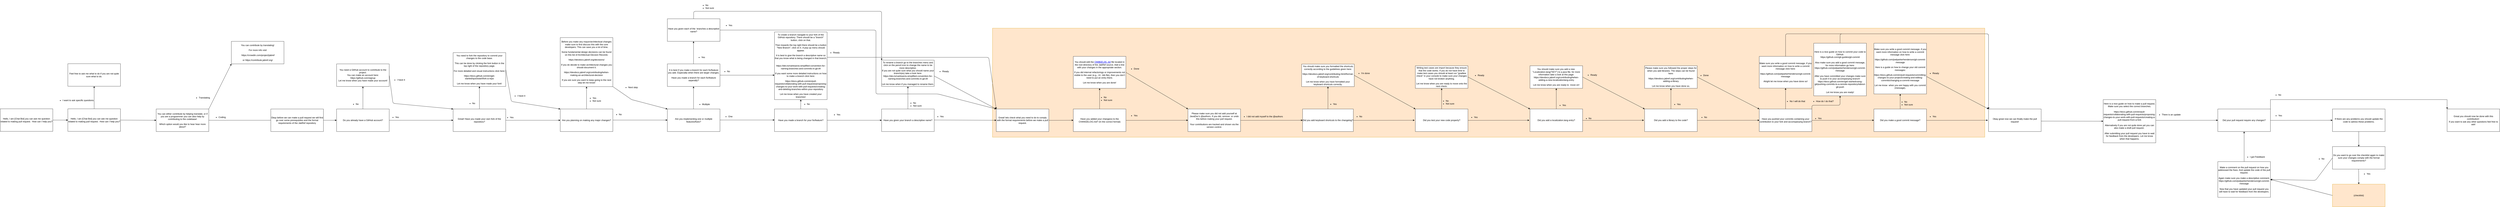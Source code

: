 <mxfile version="21.2.8" type="device">
  <diagram id="sS1Z67sLzdg9Gphz6ALy" name="Page-1">
    <mxGraphModel dx="2306" dy="1857" grid="1" gridSize="10" guides="1" tooltips="1" connect="1" arrows="1" fold="1" page="1" pageScale="1" pageWidth="850" pageHeight="1100" math="0" shadow="0">
      <root>
        <mxCell id="0" />
        <mxCell id="1" parent="0" />
        <mxCell id="c0LhYwUdTbU0FnFNNJrv-47" value="" style="rounded=0;whiteSpace=wrap;html=1;fillColor=#ffe6cc;strokeColor=#d79b00;" parent="1" vertex="1">
          <mxGeometry x="4850" y="-30" width="5280" height="580" as="geometry" />
        </mxCell>
        <mxCell id="u2qH6tRN7u9M0dVrYxi7-2" value="" style="rounded=0;whiteSpace=wrap;html=1;" parent="1" vertex="1">
          <mxGeometry x="400" y="400" width="280" height="120" as="geometry" />
        </mxCell>
        <mxCell id="u2qH6tRN7u9M0dVrYxi7-3" value="&lt;p&gt;You can either contribute by helping translate, or if you are a programmer you can also help by contributing to the codebase!&lt;br&gt;&lt;/p&gt;&lt;p&gt;Which option would you like to hear hear more about?&lt;br&gt;&lt;/p&gt;" style="text;html=1;strokeColor=none;fillColor=none;align=center;verticalAlign=middle;whiteSpace=wrap;rounded=0;" parent="1" vertex="1">
          <mxGeometry x="400" y="400" width="280" height="120" as="geometry" />
        </mxCell>
        <mxCell id="u2qH6tRN7u9M0dVrYxi7-4" value="" style="rounded=0;whiteSpace=wrap;html=1;" parent="1" vertex="1">
          <mxGeometry x="800" y="40" width="280" height="120" as="geometry" />
        </mxCell>
        <mxCell id="u2qH6tRN7u9M0dVrYxi7-5" value="&lt;p&gt;You can contribute by translating!&lt;/p&gt;&lt;p&gt;For more info visit&lt;/p&gt;&lt;p&gt;&amp;nbsp;https://crowdin.com/project/jabref&lt;/p&gt;&lt;p&gt;or&amp;nbsp;https://contribute.jabref.org/&lt;/p&gt;" style="text;html=1;strokeColor=none;fillColor=none;align=center;verticalAlign=middle;whiteSpace=wrap;rounded=0;" parent="1" vertex="1">
          <mxGeometry x="800" y="40" width="280" height="120" as="geometry" />
        </mxCell>
        <mxCell id="u2qH6tRN7u9M0dVrYxi7-6" value="" style="endArrow=classic;html=1;exitX=1;exitY=0;exitDx=0;exitDy=0;" parent="1" source="u2qH6tRN7u9M0dVrYxi7-3" edge="1">
          <mxGeometry width="50" height="50" relative="1" as="geometry">
            <mxPoint x="890" y="230" as="sourcePoint" />
            <mxPoint x="800" y="160" as="targetPoint" />
          </mxGeometry>
        </mxCell>
        <mxCell id="u2qH6tRN7u9M0dVrYxi7-8" value="&lt;ul&gt;&lt;li&gt;Translating&lt;/li&gt;&lt;/ul&gt;" style="text;html=1;strokeColor=none;fillColor=none;align=left;verticalAlign=middle;whiteSpace=wrap;rounded=0;" parent="1" vertex="1">
          <mxGeometry x="585" y="275" width="270" height="130" as="geometry" />
        </mxCell>
        <mxCell id="u2qH6tRN7u9M0dVrYxi7-9" value="" style="endArrow=classic;html=1;exitX=1;exitY=0.5;exitDx=0;exitDy=0;entryX=0;entryY=0.5;entryDx=0;entryDy=0;" parent="1" source="u2qH6tRN7u9M0dVrYxi7-3" edge="1">
          <mxGeometry width="50" height="50" relative="1" as="geometry">
            <mxPoint x="890" y="540" as="sourcePoint" />
            <mxPoint x="1170" y="460" as="targetPoint" />
          </mxGeometry>
        </mxCell>
        <mxCell id="u2qH6tRN7u9M0dVrYxi7-10" value="Okay before we can make a pull request we will first go over some prerequisites and the formal requirements of the JabRef repository" style="rounded=0;whiteSpace=wrap;html=1;" parent="1" vertex="1">
          <mxGeometry x="1010" y="400" width="280" height="120" as="geometry" />
        </mxCell>
        <mxCell id="u2qH6tRN7u9M0dVrYxi7-12" value="&lt;p&gt;&lt;/p&gt;&lt;ul&gt;&lt;li&gt;Coding&lt;/li&gt;&lt;/ul&gt;&lt;p&gt;&lt;/p&gt;" style="text;html=1;align=left;verticalAlign=middle;resizable=0;points=[];autosize=1;" parent="1" vertex="1">
          <mxGeometry x="690" y="419" width="100" height="50" as="geometry" />
        </mxCell>
        <mxCell id="u2qH6tRN7u9M0dVrYxi7-13" value="" style="endArrow=classic;html=1;" parent="1" edge="1">
          <mxGeometry width="50" height="50" relative="1" as="geometry">
            <mxPoint x="1290" y="460" as="sourcePoint" />
            <mxPoint x="1360" y="460" as="targetPoint" />
          </mxGeometry>
        </mxCell>
        <mxCell id="u2qH6tRN7u9M0dVrYxi7-15" value="Do you already have a GitHub account?" style="rounded=0;whiteSpace=wrap;html=1;" parent="1" vertex="1">
          <mxGeometry x="1360" y="400" width="280" height="120" as="geometry" />
        </mxCell>
        <mxCell id="u2qH6tRN7u9M0dVrYxi7-17" value="" style="endArrow=classic;html=1;exitX=1;exitY=0.5;exitDx=0;exitDy=0;entryX=0;entryY=0.5;entryDx=0;entryDy=0;" parent="1" source="u2qH6tRN7u9M0dVrYxi7-15" target="u2qH6tRN7u9M0dVrYxi7-19" edge="1">
          <mxGeometry width="50" height="50" relative="1" as="geometry">
            <mxPoint x="1650" y="469.5" as="sourcePoint" />
            <mxPoint x="1720" y="560" as="targetPoint" />
          </mxGeometry>
        </mxCell>
        <mxCell id="u2qH6tRN7u9M0dVrYxi7-18" value="You need a GitHub account to contribute to the project.&lt;br&gt;You can make an account here:&lt;br&gt;https://github.com/signup&lt;br&gt;Let me know when you have made your account!" style="rounded=0;whiteSpace=wrap;html=1;" parent="1" vertex="1">
          <mxGeometry x="1360" y="160" width="280" height="120" as="geometry" />
        </mxCell>
        <mxCell id="u2qH6tRN7u9M0dVrYxi7-19" value="Great! Have you made your own fork of the repository?" style="rounded=0;whiteSpace=wrap;html=1;" parent="1" vertex="1">
          <mxGeometry x="1980" y="400" width="280" height="120" as="geometry" />
        </mxCell>
        <mxCell id="u2qH6tRN7u9M0dVrYxi7-21" value="&lt;ul&gt;&lt;li&gt;Yes&lt;/li&gt;&lt;/ul&gt;" style="text;html=1;align=left;verticalAlign=middle;resizable=0;points=[];autosize=1;" parent="1" vertex="1">
          <mxGeometry x="1630" y="419" width="80" height="50" as="geometry" />
        </mxCell>
        <mxCell id="u2qH6tRN7u9M0dVrYxi7-23" value="" style="endArrow=classic;html=1;exitX=0.5;exitY=0;exitDx=0;exitDy=0;entryX=0.5;entryY=1;entryDx=0;entryDy=0;" parent="1" source="u2qH6tRN7u9M0dVrYxi7-15" target="u2qH6tRN7u9M0dVrYxi7-18" edge="1">
          <mxGeometry width="50" height="50" relative="1" as="geometry">
            <mxPoint x="1640" y="459.5" as="sourcePoint" />
            <mxPoint x="1720" y="360" as="targetPoint" />
          </mxGeometry>
        </mxCell>
        <mxCell id="u2qH6tRN7u9M0dVrYxi7-24" value="&lt;ul&gt;&lt;li&gt;No&lt;/li&gt;&lt;/ul&gt;" style="text;html=1;align=left;verticalAlign=middle;resizable=0;points=[];autosize=1;" parent="1" vertex="1">
          <mxGeometry x="1420" y="349" width="80" height="50" as="geometry" />
        </mxCell>
        <mxCell id="u2qH6tRN7u9M0dVrYxi7-26" value="" style="endArrow=classic;html=1;exitX=1;exitY=0.5;exitDx=0;exitDy=0;entryX=0;entryY=0;entryDx=0;entryDy=0;" parent="1" source="u2qH6tRN7u9M0dVrYxi7-18" target="u2qH6tRN7u9M0dVrYxi7-19" edge="1">
          <mxGeometry width="50" height="50" relative="1" as="geometry">
            <mxPoint x="1740" y="330" as="sourcePoint" />
            <mxPoint x="1820" y="401" as="targetPoint" />
            <Array as="points">
              <mxPoint x="1660" y="370" />
            </Array>
          </mxGeometry>
        </mxCell>
        <mxCell id="u2qH6tRN7u9M0dVrYxi7-28" value="&lt;ul&gt;&lt;li&gt;I have it&lt;/li&gt;&lt;/ul&gt;" style="text;html=1;align=left;verticalAlign=middle;resizable=0;points=[];autosize=1;" parent="1" vertex="1">
          <mxGeometry x="1640" y="220" width="110" height="50" as="geometry" />
        </mxCell>
        <mxCell id="u2qH6tRN7u9M0dVrYxi7-29" value="" style="endArrow=classic;html=1;exitX=1;exitY=0.5;exitDx=0;exitDy=0;entryX=0;entryY=0.5;entryDx=0;entryDy=0;" parent="1" edge="1">
          <mxGeometry width="50" height="50" relative="1" as="geometry">
            <mxPoint x="2260" y="460" as="sourcePoint" />
            <mxPoint x="2550" y="460" as="targetPoint" />
          </mxGeometry>
        </mxCell>
        <mxCell id="u2qH6tRN7u9M0dVrYxi7-30" value="&lt;ul&gt;&lt;li&gt;Yes&lt;/li&gt;&lt;/ul&gt;" style="text;html=1;align=left;verticalAlign=middle;resizable=0;points=[];autosize=1;" parent="1" vertex="1">
          <mxGeometry x="2240" y="420" width="80" height="50" as="geometry" />
        </mxCell>
        <mxCell id="u2qH6tRN7u9M0dVrYxi7-31" value="&lt;p&gt;You need to fork the repository to commit your changes to the code base.&lt;br&gt;&lt;/p&gt;&lt;p&gt;This can be done by clicking the fork button in the top right of the repository page.&lt;br&gt;&lt;/p&gt;&lt;p&gt;For more detailed and visual instructions click here:&lt;br&gt;&lt;/p&gt;&lt;p&gt;https://docs.github.com/en/get-started/quickstart/fork-a-repo&lt;br&gt;&lt;/p&gt;&lt;p&gt;Let me know when you have made your fork!&lt;br&gt;&lt;/p&gt;" style="rounded=0;whiteSpace=wrap;html=1;" parent="1" vertex="1">
          <mxGeometry x="1980" y="100" width="280" height="180" as="geometry" />
        </mxCell>
        <mxCell id="u2qH6tRN7u9M0dVrYxi7-32" value="" style="endArrow=classic;html=1;exitX=0.5;exitY=0;exitDx=0;exitDy=0;entryX=0.5;entryY=1;entryDx=0;entryDy=0;" parent="1" target="u2qH6tRN7u9M0dVrYxi7-31" edge="1">
          <mxGeometry width="50" height="50" relative="1" as="geometry">
            <mxPoint x="2120" y="399" as="sourcePoint" />
            <mxPoint x="2340" y="359" as="targetPoint" />
          </mxGeometry>
        </mxCell>
        <mxCell id="u2qH6tRN7u9M0dVrYxi7-33" value="&lt;ul&gt;&lt;li&gt;No&lt;/li&gt;&lt;/ul&gt;" style="text;html=1;align=left;verticalAlign=middle;resizable=0;points=[];autosize=1;" parent="1" vertex="1">
          <mxGeometry x="2040" y="345" width="80" height="50" as="geometry" />
        </mxCell>
        <mxCell id="u2qH6tRN7u9M0dVrYxi7-34" value="" style="endArrow=classic;html=1;exitX=1;exitY=0.5;exitDx=0;exitDy=0;entryX=0;entryY=0;entryDx=0;entryDy=0;" parent="1" source="u2qH6tRN7u9M0dVrYxi7-31" edge="1">
          <mxGeometry width="50" height="50" relative="1" as="geometry">
            <mxPoint x="2360" y="329" as="sourcePoint" />
            <mxPoint x="2550" y="400" as="targetPoint" />
            <Array as="points">
              <mxPoint x="2290" y="360" />
            </Array>
          </mxGeometry>
        </mxCell>
        <mxCell id="u2qH6tRN7u9M0dVrYxi7-35" value="&lt;ul&gt;&lt;li&gt;I have it&lt;/li&gt;&lt;/ul&gt;" style="text;html=1;align=left;verticalAlign=middle;resizable=0;points=[];autosize=1;" parent="1" vertex="1">
          <mxGeometry x="2280" y="305" width="110" height="50" as="geometry" />
        </mxCell>
        <mxCell id="dYkcCDGefo7-1RZVFXdm-14" value="Are you implementing one or multiple features/fixes?" style="rounded=0;whiteSpace=wrap;html=1;" parent="1" vertex="1">
          <mxGeometry x="3120" y="400" width="280" height="120" as="geometry" />
        </mxCell>
        <mxCell id="dYkcCDGefo7-1RZVFXdm-15" value="" style="endArrow=classic;html=1;exitX=1;exitY=0.5;exitDx=0;exitDy=0;entryX=0;entryY=0.5;entryDx=0;entryDy=0;" parent="1" edge="1">
          <mxGeometry width="50" height="50" relative="1" as="geometry">
            <mxPoint x="3400" y="458.57" as="sourcePoint" />
            <mxPoint x="3690" y="458.57" as="targetPoint" />
          </mxGeometry>
        </mxCell>
        <mxCell id="dYkcCDGefo7-1RZVFXdm-16" value="&lt;div style=&quot;text-align: left&quot;&gt;&lt;ul&gt;&lt;li&gt;One&lt;/li&gt;&lt;/ul&gt;&lt;/div&gt;" style="text;html=1;align=center;verticalAlign=middle;resizable=0;points=[];autosize=1;" parent="1" vertex="1">
          <mxGeometry x="3390" y="415" width="90" height="50" as="geometry" />
        </mxCell>
        <mxCell id="dYkcCDGefo7-1RZVFXdm-17" value="" style="endArrow=classic;html=1;exitX=0.5;exitY=0;exitDx=0;exitDy=0;entryX=0.5;entryY=1;entryDx=0;entryDy=0;" parent="1" edge="1">
          <mxGeometry width="50" height="50" relative="1" as="geometry">
            <mxPoint x="3259.29" y="400" as="sourcePoint" />
            <mxPoint x="3259.29" y="280.0" as="targetPoint" />
          </mxGeometry>
        </mxCell>
        <mxCell id="dYkcCDGefo7-1RZVFXdm-18" value="&lt;p&gt;It is best if you make a branch for each fix/feature you add. Especially when there are larger changes.&lt;/p&gt;&lt;p&gt;Have you made a branch for each fix/feature seperatly?&lt;/p&gt;" style="rounded=0;whiteSpace=wrap;html=1;" parent="1" vertex="1">
          <mxGeometry x="3120" y="160" width="280" height="120" as="geometry" />
        </mxCell>
        <mxCell id="dYkcCDGefo7-1RZVFXdm-19" value="&lt;div style=&quot;text-align: left&quot;&gt;&lt;ul&gt;&lt;li&gt;Multiple&lt;/li&gt;&lt;/ul&gt;&lt;/div&gt;" style="text;html=1;align=center;verticalAlign=middle;resizable=0;points=[];autosize=1;" parent="1" vertex="1">
          <mxGeometry x="3255" y="350" width="100" height="50" as="geometry" />
        </mxCell>
        <mxCell id="dYkcCDGefo7-1RZVFXdm-20" value="Have you given each of the&amp;nbsp; branches a descriptive name?" style="rounded=0;whiteSpace=wrap;html=1;" parent="1" vertex="1">
          <mxGeometry x="3120" y="-80" width="280" height="120" as="geometry" />
        </mxCell>
        <mxCell id="dYkcCDGefo7-1RZVFXdm-21" value="" style="endArrow=classic;html=1;exitX=1;exitY=0.5;exitDx=0;exitDy=0;entryX=0;entryY=0.5;entryDx=0;entryDy=0;" parent="1" edge="1">
          <mxGeometry width="50" height="50" relative="1" as="geometry">
            <mxPoint x="3400" y="220.0" as="sourcePoint" />
            <mxPoint x="3690" y="220.0" as="targetPoint" />
          </mxGeometry>
        </mxCell>
        <mxCell id="dYkcCDGefo7-1RZVFXdm-22" value="&lt;div style=&quot;text-align: left&quot;&gt;&lt;ul&gt;&lt;li&gt;Yes&lt;/li&gt;&lt;/ul&gt;&lt;/div&gt;" style="text;html=1;align=center;verticalAlign=middle;resizable=0;points=[];autosize=1;" parent="1" vertex="1">
          <mxGeometry x="3250" y="100" width="80" height="50" as="geometry" />
        </mxCell>
        <mxCell id="dYkcCDGefo7-1RZVFXdm-24" value="" style="endArrow=classic;html=1;exitX=0.5;exitY=0;exitDx=0;exitDy=0;entryX=0.5;entryY=1;entryDx=0;entryDy=0;" parent="1" edge="1">
          <mxGeometry width="50" height="50" relative="1" as="geometry">
            <mxPoint x="3259.29" y="160" as="sourcePoint" />
            <mxPoint x="3259.29" y="40.0" as="targetPoint" />
          </mxGeometry>
        </mxCell>
        <mxCell id="dYkcCDGefo7-1RZVFXdm-25" value="&lt;p&gt;To create a branch n&lt;span&gt;avigate to your fork of the GitHub repository.&amp;nbsp;&lt;/span&gt;&lt;span style=&quot;background-color: initial;&quot;&gt;There should be a &quot;branch&quot; button, click on that.&lt;/span&gt;&lt;/p&gt;&lt;p&gt;Then towards the top right there should be a button &quot;New Branch&quot;, click on it.&amp;nbsp;&lt;span style=&quot;background-color: initial;&quot;&gt;A pop up menu should appear.&lt;/span&gt;&lt;/p&gt;&lt;p&gt;It is best to give the branch a descriptive name so that you know what is being changed in that branch.&lt;/p&gt;&lt;p&gt;&lt;br&gt;https://dev.to/varbsan/a-simplified-convention-for-naming-branches-and-commits-in-git-il4&lt;br&gt;&lt;/p&gt;&lt;p&gt;&lt;span style=&quot;background-color: initial;&quot;&gt;If you want some more detailed instructions on how to make a branch click here:&lt;/span&gt;&lt;br&gt;&lt;/p&gt;&lt;p&gt;&lt;span style=&quot;background-color: initial;&quot;&gt;https://docs.github.com/en/pull-requests/collaborating-with-pull-requests/proposing-changes-to-your-work-with-pull-requests/creating-and-deleting-branches-within-your-repository&lt;br&gt;&lt;/span&gt;&lt;/p&gt;&lt;p&gt;&lt;span style=&quot;background-color: initial;&quot;&gt;Let me know when you have created your branches!&lt;br&gt;&lt;/span&gt;&lt;/p&gt;" style="rounded=0;whiteSpace=wrap;html=1;" parent="1" vertex="1">
          <mxGeometry x="3690" y="-10" width="280" height="360" as="geometry" />
        </mxCell>
        <mxCell id="dYkcCDGefo7-1RZVFXdm-26" value="&lt;div style=&quot;text-align: left&quot;&gt;&lt;ul&gt;&lt;li&gt;No&lt;/li&gt;&lt;/ul&gt;&lt;/div&gt;" style="text;html=1;align=center;verticalAlign=middle;resizable=0;points=[];autosize=1;" parent="1" vertex="1">
          <mxGeometry x="3385" y="175" width="80" height="50" as="geometry" />
        </mxCell>
        <mxCell id="dYkcCDGefo7-1RZVFXdm-27" value="&lt;p&gt;Have you made a branch for your fix/feature?&lt;/p&gt;" style="rounded=0;whiteSpace=wrap;html=1;" parent="1" vertex="1">
          <mxGeometry x="3690" y="400" width="280" height="120" as="geometry" />
        </mxCell>
        <mxCell id="dYkcCDGefo7-1RZVFXdm-28" value="" style="endArrow=classic;html=1;exitX=0.5;exitY=0;exitDx=0;exitDy=0;" parent="1" edge="1">
          <mxGeometry width="50" height="50" relative="1" as="geometry">
            <mxPoint x="3829.5" y="400" as="sourcePoint" />
            <mxPoint x="3830" y="350" as="targetPoint" />
          </mxGeometry>
        </mxCell>
        <mxCell id="dYkcCDGefo7-1RZVFXdm-29" value="&lt;div style=&quot;text-align: left&quot;&gt;&lt;ul&gt;&lt;li&gt;Yes&lt;/li&gt;&lt;/ul&gt;&lt;/div&gt;" style="text;html=1;align=center;verticalAlign=middle;resizable=0;points=[];autosize=1;" parent="1" vertex="1">
          <mxGeometry x="3970" y="405" width="80" height="50" as="geometry" />
        </mxCell>
        <mxCell id="dYkcCDGefo7-1RZVFXdm-30" value="" style="endArrow=classic;html=1;exitX=1;exitY=0.5;exitDx=0;exitDy=0;entryX=0;entryY=0.5;entryDx=0;entryDy=0;" parent="1" edge="1">
          <mxGeometry width="50" height="50" relative="1" as="geometry">
            <mxPoint x="3970" y="460.0" as="sourcePoint" />
            <mxPoint x="4260" y="460.0" as="targetPoint" />
          </mxGeometry>
        </mxCell>
        <mxCell id="dYkcCDGefo7-1RZVFXdm-31" value="Have you given your branch a descriptive name?" style="rounded=0;whiteSpace=wrap;html=1;" parent="1" vertex="1">
          <mxGeometry x="4260" y="400" width="280" height="120" as="geometry" />
        </mxCell>
        <mxCell id="dYkcCDGefo7-1RZVFXdm-32" value="&lt;div style=&quot;text-align: left&quot;&gt;&lt;ul&gt;&lt;li&gt;No&lt;/li&gt;&lt;/ul&gt;&lt;/div&gt;" style="text;html=1;align=center;verticalAlign=middle;resizable=0;points=[];autosize=1;" parent="1" vertex="1">
          <mxGeometry x="3810" y="349" width="80" height="50" as="geometry" />
        </mxCell>
        <mxCell id="dYkcCDGefo7-1RZVFXdm-33" value="" style="endArrow=classic;html=1;exitX=1;exitY=0.5;exitDx=0;exitDy=0;entryX=0;entryY=0;entryDx=0;entryDy=0;" parent="1" source="dYkcCDGefo7-1RZVFXdm-20" edge="1">
          <mxGeometry width="50" height="50" relative="1" as="geometry">
            <mxPoint x="3500" y="-10" as="sourcePoint" />
            <mxPoint x="4870" y="400" as="targetPoint" />
            <Array as="points">
              <mxPoint x="4230" y="-20" />
              <mxPoint x="4230" y="320" />
              <mxPoint x="4560" y="320" />
            </Array>
          </mxGeometry>
        </mxCell>
        <mxCell id="dYkcCDGefo7-1RZVFXdm-34" value="" style="endArrow=classic;html=1;exitX=1;exitY=0.5;exitDx=0;exitDy=0;entryX=0;entryY=0.5;entryDx=0;entryDy=0;" parent="1" edge="1">
          <mxGeometry width="50" height="50" relative="1" as="geometry">
            <mxPoint x="4540" y="458.57" as="sourcePoint" />
            <mxPoint x="4870" y="460" as="targetPoint" />
          </mxGeometry>
        </mxCell>
        <mxCell id="dYkcCDGefo7-1RZVFXdm-35" value="&lt;div style=&quot;text-align: left&quot;&gt;&lt;ul&gt;&lt;li&gt;Yes&lt;/li&gt;&lt;/ul&gt;&lt;/div&gt;" style="text;html=1;align=center;verticalAlign=middle;resizable=0;points=[];autosize=1;" parent="1" vertex="1">
          <mxGeometry x="4520" y="415" width="80" height="50" as="geometry" />
        </mxCell>
        <mxCell id="dYkcCDGefo7-1RZVFXdm-37" value="" style="endArrow=classic;html=1;entryX=0;entryY=0;entryDx=0;entryDy=0;exitX=1.004;exitY=0.375;exitDx=0;exitDy=0;exitPerimeter=0;" parent="1" source="dYkcCDGefo7-1RZVFXdm-25" edge="1">
          <mxGeometry width="50" height="50" relative="1" as="geometry">
            <mxPoint x="4260" y="240" as="sourcePoint" />
            <mxPoint x="4870" y="400" as="targetPoint" />
            <Array as="points">
              <mxPoint x="4830" y="125" />
            </Array>
          </mxGeometry>
        </mxCell>
        <mxCell id="dYkcCDGefo7-1RZVFXdm-38" value="&lt;ul&gt;&lt;li&gt;Ready&lt;/li&gt;&lt;/ul&gt;" style="text;html=1;align=left;verticalAlign=middle;resizable=0;points=[];autosize=1;" parent="1" vertex="1">
          <mxGeometry x="3960" y="75" width="100" height="50" as="geometry" />
        </mxCell>
        <mxCell id="Yj0qMt7jErC0cMvsFg-7-2" value="To rename a branch go to the branches menu and click on the pencil icon to change the name to be more descriptive.&lt;br&gt;If you are not quite sure what you should name your branch(es) take a look here:&lt;br&gt;https://dev.to/varbsan/a-simplified-convention-for-naming-branches-and-commits-in-git-il4&lt;br&gt;&lt;br&gt;Let me know when if you managed to rename them." style="rounded=0;whiteSpace=wrap;html=1;" parent="1" vertex="1">
          <mxGeometry x="4260" y="140" width="280" height="140" as="geometry" />
        </mxCell>
        <mxCell id="Yj0qMt7jErC0cMvsFg-7-3" value="" style="endArrow=classic;html=1;exitX=0.5;exitY=0;exitDx=0;exitDy=0;entryX=0;entryY=0;entryDx=0;entryDy=0;" parent="1" source="dYkcCDGefo7-1RZVFXdm-20" target="Yj0qMt7jErC0cMvsFg-7-2" edge="1">
          <mxGeometry width="50" height="50" relative="1" as="geometry">
            <mxPoint x="3570" y="340" as="sourcePoint" />
            <mxPoint x="4270" y="-120" as="targetPoint" />
            <Array as="points">
              <mxPoint x="3260" y="-120" />
              <mxPoint x="4260" y="-120" />
            </Array>
          </mxGeometry>
        </mxCell>
        <mxCell id="Yj0qMt7jErC0cMvsFg-7-5" value="&lt;div style=&quot;text-align: left&quot;&gt;&lt;ul&gt;&lt;li&gt;Yes&lt;/li&gt;&lt;/ul&gt;&lt;/div&gt;" style="text;html=1;align=center;verticalAlign=middle;resizable=0;points=[];autosize=1;" parent="1" vertex="1">
          <mxGeometry x="3395" y="-70" width="80" height="50" as="geometry" />
        </mxCell>
        <mxCell id="Yj0qMt7jErC0cMvsFg-7-7" value="&lt;div style=&quot;text-align: left&quot;&gt;&lt;ul&gt;&lt;li&gt;No&lt;/li&gt;&lt;li&gt;Not sure&lt;/li&gt;&lt;/ul&gt;&lt;/div&gt;" style="text;html=1;align=center;verticalAlign=middle;resizable=0;points=[];autosize=1;" parent="1" vertex="1">
          <mxGeometry x="3270" y="-180" width="110" height="70" as="geometry" />
        </mxCell>
        <mxCell id="Yj0qMt7jErC0cMvsFg-7-8" value="" style="endArrow=classic;html=1;exitX=1;exitY=0.5;exitDx=0;exitDy=0;entryX=0;entryY=0;entryDx=0;entryDy=0;" parent="1" edge="1">
          <mxGeometry width="50" height="50" relative="1" as="geometry">
            <mxPoint x="4540" y="224.41" as="sourcePoint" />
            <mxPoint x="4870" y="400" as="targetPoint" />
          </mxGeometry>
        </mxCell>
        <mxCell id="Yj0qMt7jErC0cMvsFg-7-9" value="&lt;div style=&quot;text-align: left&quot;&gt;&lt;ul&gt;&lt;li&gt;Ready&lt;/li&gt;&lt;/ul&gt;&lt;/div&gt;" style="text;html=1;align=center;verticalAlign=middle;resizable=0;points=[];autosize=1;" parent="1" vertex="1">
          <mxGeometry x="4530" y="175" width="100" height="50" as="geometry" />
        </mxCell>
        <mxCell id="Yj0qMt7jErC0cMvsFg-7-13" value="Have you added your change(s) to the CHANGELOG.md? (In the correct format)" style="rounded=0;whiteSpace=wrap;html=1;" parent="1" vertex="1">
          <mxGeometry x="5280" y="400" width="280" height="120" as="geometry" />
        </mxCell>
        <mxCell id="Yj0qMt7jErC0cMvsFg-7-14" value="&lt;ul&gt;&lt;li&gt;Yes&lt;/li&gt;&lt;/ul&gt;" style="text;html=1;align=left;verticalAlign=middle;resizable=0;points=[];autosize=1;" parent="1" vertex="1">
          <mxGeometry x="5560" y="410" width="80" height="50" as="geometry" />
        </mxCell>
        <mxCell id="Yj0qMt7jErC0cMvsFg-7-15" value="" style="endArrow=classic;html=1;exitX=1;exitY=0.5;exitDx=0;exitDy=0;entryX=0;entryY=0.5;entryDx=0;entryDy=0;" parent="1" target="Yj0qMt7jErC0cMvsFg-7-26" edge="1">
          <mxGeometry width="50" height="50" relative="1" as="geometry">
            <mxPoint x="5560" y="460.45" as="sourcePoint" />
            <mxPoint x="5886.08" y="460" as="targetPoint" />
          </mxGeometry>
        </mxCell>
        <mxCell id="Yj0qMt7jErC0cMvsFg-7-16" value="&lt;p&gt;You should edit the &lt;a href=&quot;https://github.com/JabRef/jabref/blob/main/CHANGELOG.md#changelog&quot;&gt;&lt;code class=&quot;language-plaintext highlighter-rouge&quot;&gt;CHANGELOG.md&lt;/code&gt;&lt;/a&gt; file located in the root directory of the JabRef source. Add a line with your changes in the appropriate section.&lt;/p&gt;&lt;p&gt; &lt;/p&gt;&lt;p&gt;If you did internal refactorings or improvements not visible to the user (e.g., UI, .bib file), then you don’t need to put an entry there.&lt;br&gt;&lt;/p&gt;&lt;p&gt;Let me know when you are done!&lt;br&gt;&lt;/p&gt;" style="rounded=0;whiteSpace=wrap;html=1;" parent="1" vertex="1">
          <mxGeometry x="5280" y="120" width="280" height="170" as="geometry" />
        </mxCell>
        <mxCell id="Yj0qMt7jErC0cMvsFg-7-17" value="" style="endArrow=classic;html=1;exitX=0.5;exitY=0;exitDx=0;exitDy=0;entryX=0.5;entryY=1;entryDx=0;entryDy=0;" parent="1" target="Yj0qMt7jErC0cMvsFg-7-16" edge="1">
          <mxGeometry width="50" height="50" relative="1" as="geometry">
            <mxPoint x="5420" y="400" as="sourcePoint" />
            <mxPoint x="5670" y="370" as="targetPoint" />
          </mxGeometry>
        </mxCell>
        <mxCell id="Yj0qMt7jErC0cMvsFg-7-18" value="&lt;ul&gt;&lt;li&gt;No&lt;/li&gt;&lt;li&gt;Not sure&lt;/li&gt;&lt;/ul&gt;" style="text;html=1;align=left;verticalAlign=middle;resizable=0;points=[];autosize=1;" parent="1" vertex="1">
          <mxGeometry x="5400" y="310" width="110" height="70" as="geometry" />
        </mxCell>
        <mxCell id="Yj0qMt7jErC0cMvsFg-7-19" value="Did you add keyboard shortcuts to the changelog?" style="rounded=0;whiteSpace=wrap;html=1;" parent="1" vertex="1">
          <mxGeometry x="6500" y="400" width="270" height="120" as="geometry" />
        </mxCell>
        <mxCell id="Yj0qMt7jErC0cMvsFg-7-20" value="&lt;ul&gt;&lt;li&gt;Yes&lt;/li&gt;&lt;/ul&gt;" style="text;html=1;align=left;verticalAlign=middle;resizable=0;points=[];autosize=1;" parent="1" vertex="1">
          <mxGeometry x="6620" y="349" width="80" height="50" as="geometry" />
        </mxCell>
        <mxCell id="Yj0qMt7jErC0cMvsFg-7-21" value="" style="endArrow=classic;html=1;exitX=1;exitY=0.5;exitDx=0;exitDy=0;" parent="1" edge="1">
          <mxGeometry width="50" height="50" relative="1" as="geometry">
            <mxPoint x="6170" y="460.45" as="sourcePoint" />
            <mxPoint x="6500" y="460" as="targetPoint" />
          </mxGeometry>
        </mxCell>
        <mxCell id="Yj0qMt7jErC0cMvsFg-7-22" value="&lt;ul&gt;&lt;li&gt;No&lt;/li&gt;&lt;/ul&gt;" style="text;html=1;align=left;verticalAlign=middle;resizable=0;points=[];autosize=1;" parent="1" vertex="1">
          <mxGeometry x="6760" y="415" width="80" height="50" as="geometry" />
        </mxCell>
        <mxCell id="Yj0qMt7jErC0cMvsFg-7-23" value="&lt;p&gt;You should make sure you formatted the shortcuts correctly according to the guidelines given here:&lt;br&gt;&lt;/p&gt;&lt;p&gt;https://devdocs.jabref.org/contributing.html#format-of-keyboard-shortcuts&lt;br&gt;&lt;/p&gt;&lt;p&gt;Let me know when you have formatted your keyboard shortcuts correctly.&lt;br&gt;&lt;/p&gt;" style="rounded=0;whiteSpace=wrap;html=1;" parent="1" vertex="1">
          <mxGeometry x="6495" y="161" width="280" height="120" as="geometry" />
        </mxCell>
        <mxCell id="Yj0qMt7jErC0cMvsFg-7-24" value="" style="endArrow=classic;html=1;exitX=0.5;exitY=0;exitDx=0;exitDy=0;entryX=0.5;entryY=1;entryDx=0;entryDy=0;" parent="1" source="Yj0qMt7jErC0cMvsFg-7-19" target="Yj0qMt7jErC0cMvsFg-7-23" edge="1">
          <mxGeometry width="50" height="50" relative="1" as="geometry">
            <mxPoint x="6030" y="400" as="sourcePoint" />
            <mxPoint x="6280" y="370" as="targetPoint" />
          </mxGeometry>
        </mxCell>
        <mxCell id="Yj0qMt7jErC0cMvsFg-7-26" value="Please make sure you did not add yourself at JavaDoc&#39;s @authors. If you did, remove&amp;nbsp; or undo this before making your pull request.&lt;br&gt;&lt;br&gt;Your contributions are tracked and shown via the version control." style="rounded=0;whiteSpace=wrap;html=1;" parent="1" vertex="1">
          <mxGeometry x="5890" y="400" width="280" height="120" as="geometry" />
        </mxCell>
        <mxCell id="Yj0qMt7jErC0cMvsFg-7-27" value="" style="endArrow=classic;html=1;exitX=1;exitY=0.5;exitDx=0;exitDy=0;entryX=-0.014;entryY=0.401;entryDx=0;entryDy=0;entryPerimeter=0;" parent="1" edge="1">
          <mxGeometry width="50" height="50" relative="1" as="geometry">
            <mxPoint x="6770" y="460.45" as="sourcePoint" />
            <mxPoint x="7096.08" y="460" as="targetPoint" />
          </mxGeometry>
        </mxCell>
        <mxCell id="Yj0qMt7jErC0cMvsFg-7-29" value="" style="endArrow=classic;html=1;exitX=1;exitY=0.5;exitDx=0;exitDy=0;entryX=0;entryY=0;entryDx=0;entryDy=0;" parent="1" source="Yj0qMt7jErC0cMvsFg-7-23" target="Yj0qMt7jErC0cMvsFg-7-39" edge="1">
          <mxGeometry width="50" height="50" relative="1" as="geometry">
            <mxPoint x="6170" y="230.45" as="sourcePoint" />
            <mxPoint x="6496.08" y="230" as="targetPoint" />
          </mxGeometry>
        </mxCell>
        <mxCell id="Yj0qMt7jErC0cMvsFg-7-30" value="&lt;ul&gt;&lt;li&gt;I did not add myself to the @authors&lt;br&gt;&lt;/li&gt;&lt;/ul&gt;" style="text;html=1;align=left;verticalAlign=middle;resizable=0;points=[];autosize=1;" parent="1" vertex="1">
          <mxGeometry x="6160" y="415" width="260" height="50" as="geometry" />
        </mxCell>
        <mxCell id="Yj0qMt7jErC0cMvsFg-7-39" value="Did you test your new code properly?" style="rounded=0;whiteSpace=wrap;html=1;" parent="1" vertex="1">
          <mxGeometry x="7100" y="400" width="280" height="120" as="geometry" />
        </mxCell>
        <mxCell id="Yj0qMt7jErC0cMvsFg-7-40" value="" style="endArrow=classic;html=1;exitX=1;exitY=0.5;exitDx=0;exitDy=0;entryX=-0.014;entryY=0.401;entryDx=0;entryDy=0;entryPerimeter=0;" parent="1" edge="1">
          <mxGeometry width="50" height="50" relative="1" as="geometry">
            <mxPoint x="7380" y="460.45" as="sourcePoint" />
            <mxPoint x="7706.08" y="460" as="targetPoint" />
          </mxGeometry>
        </mxCell>
        <mxCell id="Yj0qMt7jErC0cMvsFg-7-42" value="&lt;ul&gt;&lt;li&gt;Yes&lt;/li&gt;&lt;/ul&gt;" style="text;html=1;align=left;verticalAlign=middle;resizable=0;points=[];autosize=1;" parent="1" vertex="1">
          <mxGeometry x="7370" y="419" width="80" height="50" as="geometry" />
        </mxCell>
        <mxCell id="Yj0qMt7jErC0cMvsFg-7-43" value="&lt;p&gt;Writing test cases are import because they ensure that the code works. If you do not have time to make test cases you should at least run &quot;gradlew check&quot; in your console to make sure your changes have not broken anything.&lt;/p&gt;&lt;p&gt;Let me know when you are ready to move onto the next check.&lt;/p&gt;" style="rounded=0;whiteSpace=wrap;html=1;" parent="1" vertex="1">
          <mxGeometry x="7100" y="170" width="280" height="120" as="geometry" />
        </mxCell>
        <mxCell id="Yj0qMt7jErC0cMvsFg-7-44" value="" style="endArrow=classic;html=1;exitX=0.5;exitY=0;exitDx=0;exitDy=0;entryX=0.5;entryY=1;entryDx=0;entryDy=0;" parent="1" target="Yj0qMt7jErC0cMvsFg-7-43" edge="1">
          <mxGeometry width="50" height="50" relative="1" as="geometry">
            <mxPoint x="7240" y="400" as="sourcePoint" />
            <mxPoint x="7490" y="370" as="targetPoint" />
          </mxGeometry>
        </mxCell>
        <mxCell id="Yj0qMt7jErC0cMvsFg-7-45" value="&lt;ul&gt;&lt;li&gt;No&amp;nbsp;&lt;/li&gt;&lt;li&gt;Not sure&lt;/li&gt;&lt;/ul&gt;" style="text;html=1;align=left;verticalAlign=middle;resizable=0;points=[];autosize=1;" parent="1" vertex="1">
          <mxGeometry x="7220" y="329" width="110" height="70" as="geometry" />
        </mxCell>
        <mxCell id="c0LhYwUdTbU0FnFNNJrv-4" value="" style="endArrow=classic;html=1;exitX=1;exitY=0.5;exitDx=0;exitDy=0;entryX=0;entryY=0;entryDx=0;entryDy=0;" parent="1" source="Yj0qMt7jErC0cMvsFg-7-16" target="Yj0qMt7jErC0cMvsFg-7-26" edge="1">
          <mxGeometry width="50" height="50" relative="1" as="geometry">
            <mxPoint x="5419.41" y="120" as="sourcePoint" />
            <mxPoint x="5419.41" y="10" as="targetPoint" />
          </mxGeometry>
        </mxCell>
        <mxCell id="c0LhYwUdTbU0FnFNNJrv-6" value="" style="endArrow=classic;html=1;exitX=1;exitY=0.5;exitDx=0;exitDy=0;entryX=0;entryY=0;entryDx=0;entryDy=0;" parent="1" edge="1">
          <mxGeometry width="50" height="50" relative="1" as="geometry">
            <mxPoint x="7380.0" y="229.86" as="sourcePoint" />
            <mxPoint x="7710.0" y="400" as="targetPoint" />
          </mxGeometry>
        </mxCell>
        <mxCell id="c0LhYwUdTbU0FnFNNJrv-7" value="Did you add a library to the code?" style="rounded=0;whiteSpace=wrap;html=1;" parent="1" vertex="1">
          <mxGeometry x="8320" y="400" width="280" height="120" as="geometry" />
        </mxCell>
        <mxCell id="c0LhYwUdTbU0FnFNNJrv-8" value="" style="endArrow=classic;html=1;exitX=1;exitY=0.5;exitDx=0;exitDy=0;entryX=0;entryY=0.5;entryDx=0;entryDy=0;entryPerimeter=0;" parent="1" edge="1">
          <mxGeometry width="50" height="50" relative="1" as="geometry">
            <mxPoint x="8600.0" y="460.45" as="sourcePoint" />
            <mxPoint x="8930" y="460" as="targetPoint" />
          </mxGeometry>
        </mxCell>
        <mxCell id="c0LhYwUdTbU0FnFNNJrv-9" value="&lt;ul&gt;&lt;li&gt;Yes&lt;/li&gt;&lt;/ul&gt;" style="text;html=1;align=left;verticalAlign=middle;resizable=0;points=[];autosize=1;" parent="1" vertex="1">
          <mxGeometry x="8450" y="350" width="80" height="50" as="geometry" />
        </mxCell>
        <mxCell id="c0LhYwUdTbU0FnFNNJrv-10" value="&lt;p&gt;Please make sure you followed the proper steps for when you add libraries. The steps can be found here:&lt;br&gt;&lt;/p&gt;&lt;p&gt;https://devdocs.jabref.org/contributing#when-adding-a-library&lt;br&gt;&lt;/p&gt;&lt;p&gt;Let me know when you have done so.&lt;br&gt;&lt;/p&gt;" style="rounded=0;whiteSpace=wrap;html=1;" parent="1" vertex="1">
          <mxGeometry x="8320" y="170" width="280" height="120" as="geometry" />
        </mxCell>
        <mxCell id="c0LhYwUdTbU0FnFNNJrv-11" value="" style="endArrow=classic;html=1;exitX=0.5;exitY=0;exitDx=0;exitDy=0;entryX=0.5;entryY=1;entryDx=0;entryDy=0;" parent="1" target="c0LhYwUdTbU0FnFNNJrv-10" edge="1">
          <mxGeometry width="50" height="50" relative="1" as="geometry">
            <mxPoint x="8460.0" y="400" as="sourcePoint" />
            <mxPoint x="8710" y="370" as="targetPoint" />
          </mxGeometry>
        </mxCell>
        <mxCell id="c0LhYwUdTbU0FnFNNJrv-12" value="&lt;ul&gt;&lt;li&gt;No&lt;/li&gt;&lt;/ul&gt;" style="text;html=1;align=left;verticalAlign=middle;resizable=0;points=[];autosize=1;" parent="1" vertex="1">
          <mxGeometry x="8595" y="419" width="80" height="50" as="geometry" />
        </mxCell>
        <mxCell id="c0LhYwUdTbU0FnFNNJrv-13" value="Okay great now we can finally make the pull request!" style="rounded=0;whiteSpace=wrap;html=1;" parent="1" vertex="1">
          <mxGeometry x="10150" y="400" width="280" height="120" as="geometry" />
        </mxCell>
        <mxCell id="c0LhYwUdTbU0FnFNNJrv-14" value="Did you add a localization.lang entry?" style="rounded=0;whiteSpace=wrap;html=1;" parent="1" vertex="1">
          <mxGeometry x="7710" y="400" width="280" height="120" as="geometry" />
        </mxCell>
        <mxCell id="c0LhYwUdTbU0FnFNNJrv-15" value="" style="endArrow=classic;html=1;exitX=1;exitY=0.5;exitDx=0;exitDy=0;entryX=-0.014;entryY=0.401;entryDx=0;entryDy=0;entryPerimeter=0;" parent="1" edge="1">
          <mxGeometry width="50" height="50" relative="1" as="geometry">
            <mxPoint x="7990.0" y="460.45" as="sourcePoint" />
            <mxPoint x="8316.08" y="460" as="targetPoint" />
          </mxGeometry>
        </mxCell>
        <mxCell id="c0LhYwUdTbU0FnFNNJrv-16" value="&lt;ul&gt;&lt;li&gt;Yes&lt;/li&gt;&lt;/ul&gt;" style="text;html=1;align=left;verticalAlign=middle;resizable=0;points=[];autosize=1;" parent="1" vertex="1">
          <mxGeometry x="7840" y="355" width="80" height="50" as="geometry" />
        </mxCell>
        <mxCell id="c0LhYwUdTbU0FnFNNJrv-17" value="&lt;p&gt;You should make sure you add a new&amp;nbsp;&lt;br&gt;&quot;Localization.lang(&quot;KEY&quot;) to a java file. for more information take a look at this page:&lt;br&gt;https://devdocs.jabref.org/contributing#when-adding-a-new-localizationlang-entry&lt;br&gt;&lt;/p&gt;&lt;p&gt;Let me know when you are ready to&amp;nbsp; move on!&lt;br&gt;&lt;/p&gt;" style="rounded=0;whiteSpace=wrap;html=1;" parent="1" vertex="1">
          <mxGeometry x="7710" y="170" width="280" height="120" as="geometry" />
        </mxCell>
        <mxCell id="c0LhYwUdTbU0FnFNNJrv-18" value="" style="endArrow=classic;html=1;exitX=0.5;exitY=0;exitDx=0;exitDy=0;entryX=0.5;entryY=1;entryDx=0;entryDy=0;" parent="1" target="c0LhYwUdTbU0FnFNNJrv-17" edge="1">
          <mxGeometry width="50" height="50" relative="1" as="geometry">
            <mxPoint x="7850.0" y="400" as="sourcePoint" />
            <mxPoint x="8100" y="370" as="targetPoint" />
          </mxGeometry>
        </mxCell>
        <mxCell id="c0LhYwUdTbU0FnFNNJrv-20" value="" style="endArrow=classic;html=1;exitX=1;exitY=0.5;exitDx=0;exitDy=0;entryX=0;entryY=0;entryDx=0;entryDy=0;" parent="1" edge="1">
          <mxGeometry width="50" height="50" relative="1" as="geometry">
            <mxPoint x="7990.0" y="229.86" as="sourcePoint" />
            <mxPoint x="8320.0" y="400" as="targetPoint" />
          </mxGeometry>
        </mxCell>
        <mxCell id="c0LhYwUdTbU0FnFNNJrv-22" value="" style="endArrow=classic;html=1;exitX=1;exitY=0.5;exitDx=0;exitDy=0;entryX=0;entryY=0;entryDx=0;entryDy=0;" parent="1" edge="1">
          <mxGeometry width="50" height="50" relative="1" as="geometry">
            <mxPoint x="8600.0" y="230.0" as="sourcePoint" />
            <mxPoint x="8930.0" y="400.14" as="targetPoint" />
          </mxGeometry>
        </mxCell>
        <mxCell id="c0LhYwUdTbU0FnFNNJrv-27" value="" style="endArrow=classic;html=1;exitX=1;exitY=0.5;exitDx=0;exitDy=0;entryX=0;entryY=0.5;entryDx=0;entryDy=0;entryPerimeter=0;" parent="1" target="c0LhYwUdTbU0FnFNNJrv-29" edge="1">
          <mxGeometry width="50" height="50" relative="1" as="geometry">
            <mxPoint x="10430.0" y="464.45" as="sourcePoint" />
            <mxPoint x="10756.08" y="464" as="targetPoint" />
          </mxGeometry>
        </mxCell>
        <mxCell id="c0LhYwUdTbU0FnFNNJrv-29" value="Here is a nice guide on how to make a pull request. Make sure you select the correct branches.&lt;br&gt;&lt;br&gt;https://docs.github.com/en/pull-requests/collaborating-with-pull-requests/proposing-changes-to-your-work-with-pull-requests/creating-a-pull-request-from-a-fork&lt;br&gt;&lt;br&gt;Alternatively if you are not quite done yet you can also make a draft pull request.&amp;nbsp;&lt;br&gt;&lt;br&gt;After submitting your pull request you have to wait for feedback from the developers. Let me know when that happens." style="rounded=0;whiteSpace=wrap;html=1;" parent="1" vertex="1">
          <mxGeometry x="10760" y="350" width="280" height="230" as="geometry" />
        </mxCell>
        <mxCell id="c0LhYwUdTbU0FnFNNJrv-30" value="" style="endArrow=classic;html=1;exitX=1;exitY=0.5;exitDx=0;exitDy=0;entryX=0;entryY=0.5;entryDx=0;entryDy=0;entryPerimeter=0;" parent="1" edge="1">
          <mxGeometry width="50" height="50" relative="1" as="geometry">
            <mxPoint x="11040.0" y="460.45" as="sourcePoint" />
            <mxPoint x="11370.0" y="460" as="targetPoint" />
          </mxGeometry>
        </mxCell>
        <mxCell id="c0LhYwUdTbU0FnFNNJrv-35" value="" style="endArrow=classic;html=1;exitX=1;exitY=0.5;exitDx=0;exitDy=0;entryX=0;entryY=0.5;entryDx=0;entryDy=0;entryPerimeter=0;" parent="1" edge="1">
          <mxGeometry width="50" height="50" relative="1" as="geometry">
            <mxPoint x="11650.0" y="460.45" as="sourcePoint" />
            <mxPoint x="11980.0" y="460" as="targetPoint" />
          </mxGeometry>
        </mxCell>
        <mxCell id="c0LhYwUdTbU0FnFNNJrv-36" value="Did your pull request require any changes?" style="rounded=0;whiteSpace=wrap;html=1;" parent="1" vertex="1">
          <mxGeometry x="11370" y="400" width="280" height="120" as="geometry" />
        </mxCell>
        <mxCell id="c0LhYwUdTbU0FnFNNJrv-37" value="" style="endArrow=classic;html=1;exitX=0.5;exitY=1;exitDx=0;exitDy=0;" parent="1" source="ejzxoBuczvLx11YKU5o6-1" edge="1">
          <mxGeometry width="50" height="50" relative="1" as="geometry">
            <mxPoint x="12320" y="540" as="sourcePoint" />
            <mxPoint x="12120" y="600" as="targetPoint" />
          </mxGeometry>
        </mxCell>
        <mxCell id="c0LhYwUdTbU0FnFNNJrv-41" value="Do you want to go over the checklist again to make sure your changes comply with the formal requirements?" style="rounded=0;whiteSpace=wrap;html=1;" parent="1" vertex="1">
          <mxGeometry x="11980" y="600" width="280" height="120" as="geometry" />
        </mxCell>
        <mxCell id="c0LhYwUdTbU0FnFNNJrv-44" value="&lt;div&gt;&lt;ul&gt;&lt;li&gt;No&lt;/li&gt;&lt;/ul&gt;&lt;/div&gt;" style="text;html=1;align=left;verticalAlign=middle;resizable=0;points=[];autosize=1;" parent="1" vertex="1">
          <mxGeometry x="11880" y="640" width="80" height="50" as="geometry" />
        </mxCell>
        <mxCell id="c0LhYwUdTbU0FnFNNJrv-45" value="" style="endArrow=classic;html=1;exitX=0;exitY=0.5;exitDx=0;exitDy=0;entryX=1;entryY=0.5;entryDx=0;entryDy=0;" parent="1" source="c0LhYwUdTbU0FnFNNJrv-41" target="c0LhYwUdTbU0FnFNNJrv-52" edge="1">
          <mxGeometry width="50" height="50" relative="1" as="geometry">
            <mxPoint x="12260.0" y="664.27" as="sourcePoint" />
            <mxPoint x="12590" y="663.82" as="targetPoint" />
            <Array as="points">
              <mxPoint x="11890" y="780" />
            </Array>
          </mxGeometry>
        </mxCell>
        <mxCell id="c0LhYwUdTbU0FnFNNJrv-46" value="Great you should now be done with this contribution!&amp;nbsp;&lt;br&gt;If you want to ask any other questions feel free to ask!" style="rounded=0;whiteSpace=wrap;html=1;" parent="1" vertex="1">
          <mxGeometry x="12590" y="400" width="280" height="120" as="geometry" />
        </mxCell>
        <mxCell id="c0LhYwUdTbU0FnFNNJrv-48" value="" style="endArrow=classic;html=1;exitX=0.5;exitY=1;exitDx=0;exitDy=0;entryX=0.5;entryY=0;entryDx=0;entryDy=0;" parent="1" target="c0LhYwUdTbU0FnFNNJrv-50" edge="1">
          <mxGeometry width="50" height="50" relative="1" as="geometry">
            <mxPoint x="12119.29" y="720" as="sourcePoint" />
            <mxPoint x="12119.29" y="795.0" as="targetPoint" />
          </mxGeometry>
        </mxCell>
        <mxCell id="c0LhYwUdTbU0FnFNNJrv-50" value="(checklist)" style="rounded=0;whiteSpace=wrap;html=1;fillColor=#ffe6cc;strokeColor=#d79b00;" parent="1" vertex="1">
          <mxGeometry x="11980" y="800" width="280" height="120" as="geometry" />
        </mxCell>
        <mxCell id="c0LhYwUdTbU0FnFNNJrv-51" value="" style="endArrow=classic;html=1;exitX=0;exitY=0.5;exitDx=0;exitDy=0;entryX=1;entryY=0.5;entryDx=0;entryDy=0;" parent="1" source="c0LhYwUdTbU0FnFNNJrv-50" target="c0LhYwUdTbU0FnFNNJrv-52" edge="1">
          <mxGeometry width="50" height="50" relative="1" as="geometry">
            <mxPoint x="12110" y="680" as="sourcePoint" />
            <mxPoint x="11050" y="860" as="targetPoint" />
          </mxGeometry>
        </mxCell>
        <mxCell id="c0LhYwUdTbU0FnFNNJrv-52" value="Make a comment on the pull request on how you addressed the fixes. And update the code of the pull request.&lt;br&gt;&lt;br&gt;Again make sure you make a descriptive comment.&lt;br&gt;https://github.com/joelparkerhenderson/git-commit-message&lt;br&gt;&lt;br&gt;Now that you have updated your pull request you will have to wait for feedback from the developers." style="rounded=0;whiteSpace=wrap;html=1;" parent="1" vertex="1">
          <mxGeometry x="11370" y="680" width="280" height="190" as="geometry" />
        </mxCell>
        <mxCell id="c0LhYwUdTbU0FnFNNJrv-54" value="&lt;div style=&quot;text-align: left&quot;&gt;&lt;ul&gt;&lt;li&gt;I got Feedback&lt;/li&gt;&lt;/ul&gt;&lt;/div&gt;" style="text;html=1;align=center;verticalAlign=middle;resizable=0;points=[];autosize=1;" parent="1" vertex="1">
          <mxGeometry x="11490" y="630" width="140" height="50" as="geometry" />
        </mxCell>
        <mxCell id="c0LhYwUdTbU0FnFNNJrv-57" value="" style="endArrow=classic;html=1;exitX=0.5;exitY=0;exitDx=0;exitDy=0;entryX=0.5;entryY=1;entryDx=0;entryDy=0;" parent="1" source="c0LhYwUdTbU0FnFNNJrv-52" edge="1">
          <mxGeometry width="50" height="50" relative="1" as="geometry">
            <mxPoint x="11510" y="600" as="sourcePoint" />
            <mxPoint x="11510" y="520" as="targetPoint" />
          </mxGeometry>
        </mxCell>
        <mxCell id="34f57W0Afwo3D3QsiPn6-1" value="Are you planning on making any major changes?" style="rounded=0;whiteSpace=wrap;html=1;" parent="1" vertex="1">
          <mxGeometry x="2550" y="400" width="280" height="120" as="geometry" />
        </mxCell>
        <mxCell id="34f57W0Afwo3D3QsiPn6-2" value="&lt;ul&gt;&lt;li&gt;Yes&lt;/li&gt;&lt;li&gt;Not sure&lt;/li&gt;&lt;/ul&gt;" style="text;html=1;align=left;verticalAlign=middle;resizable=0;points=[];autosize=1;" parent="1" vertex="1">
          <mxGeometry x="2680" y="314" width="110" height="70" as="geometry" />
        </mxCell>
        <mxCell id="34f57W0Afwo3D3QsiPn6-3" value="&lt;p&gt;Before you make any mayor/architectiual changes make sure to first discuss this with the core developers. This can save you a lot of time.&lt;/p&gt;&lt;p&gt;Some fundamental design decisions can be found on this list of Architectual Decsion Records:&lt;br&gt;&lt;/p&gt;&lt;p&gt;https://devdocs.jabref.org/decisions/&lt;br&gt;&lt;/p&gt;&lt;p&gt;If you do decide to make architectural changes you should document it.&lt;br&gt;&lt;/p&gt;&lt;p&gt;https://devdocs.jabref.org/contributing#when-making-an-architectural-decision&lt;br&gt;&lt;/p&gt;&lt;p&gt;If you are sure you want to keep going to the next step let me know!&lt;br&gt;&lt;/p&gt;" style="rounded=0;whiteSpace=wrap;html=1;" parent="1" vertex="1">
          <mxGeometry x="2550" y="20" width="280" height="261" as="geometry" />
        </mxCell>
        <mxCell id="34f57W0Afwo3D3QsiPn6-4" value="" style="endArrow=classic;html=1;exitX=0.5;exitY=0;exitDx=0;exitDy=0;entryX=0.5;entryY=1;entryDx=0;entryDy=0;" parent="1" target="34f57W0Afwo3D3QsiPn6-3" edge="1">
          <mxGeometry width="50" height="50" relative="1" as="geometry">
            <mxPoint x="2690" y="400" as="sourcePoint" />
            <mxPoint x="2910" y="360" as="targetPoint" />
          </mxGeometry>
        </mxCell>
        <mxCell id="34f57W0Afwo3D3QsiPn6-5" value="" style="endArrow=classic;html=1;exitX=1;exitY=0.5;exitDx=0;exitDy=0;entryX=0;entryY=0.5;entryDx=0;entryDy=0;" parent="1" edge="1">
          <mxGeometry width="50" height="50" relative="1" as="geometry">
            <mxPoint x="2830" y="459" as="sourcePoint" />
            <mxPoint x="3120" y="459" as="targetPoint" />
          </mxGeometry>
        </mxCell>
        <mxCell id="34f57W0Afwo3D3QsiPn6-6" value="&lt;ul&gt;&lt;li&gt;There is an update&lt;/li&gt;&lt;/ul&gt;" style="text;html=1;align=left;verticalAlign=middle;resizable=0;points=[];autosize=1;" parent="1" vertex="1">
          <mxGeometry x="11030" y="405" width="160" height="50" as="geometry" />
        </mxCell>
        <mxCell id="hwSbKdSt1AXH0gywJMob-3" value="" style="endArrow=classic;html=1;exitX=0.5;exitY=0;exitDx=0;exitDy=0;entryX=0.5;entryY=1;entryDx=0;entryDy=0;" parent="1" source="dYkcCDGefo7-1RZVFXdm-31" target="Yj0qMt7jErC0cMvsFg-7-2" edge="1">
          <mxGeometry width="50" height="50" relative="1" as="geometry">
            <mxPoint x="4510" y="330" as="sourcePoint" />
            <mxPoint x="4560" y="280" as="targetPoint" />
          </mxGeometry>
        </mxCell>
        <mxCell id="ejzxoBuczvLx11YKU5o6-1" value="If there are any problems you should update the code to adress these problems." style="rounded=0;whiteSpace=wrap;html=1;" parent="1" vertex="1">
          <mxGeometry x="11980" y="400" width="280" height="120" as="geometry" />
        </mxCell>
        <mxCell id="ejzxoBuczvLx11YKU5o6-2" value="" style="endArrow=classic;html=1;rounded=0;exitX=1;exitY=0;exitDx=0;exitDy=0;entryX=0;entryY=0;entryDx=0;entryDy=0;" parent="1" source="c0LhYwUdTbU0FnFNNJrv-36" target="c0LhYwUdTbU0FnFNNJrv-46" edge="1">
          <mxGeometry width="50" height="50" relative="1" as="geometry">
            <mxPoint x="12020" y="590" as="sourcePoint" />
            <mxPoint x="12070" y="540" as="targetPoint" />
            <Array as="points">
              <mxPoint x="11650" y="350" />
              <mxPoint x="12590" y="350" />
            </Array>
          </mxGeometry>
        </mxCell>
        <mxCell id="XHMM7eMXNdWCrjPNphh2-1" value="Have you pushed your commits containing your contribution to your fork and accompanying branch?" style="rounded=0;whiteSpace=wrap;html=1;" parent="1" vertex="1">
          <mxGeometry x="8930" y="400" width="280" height="120" as="geometry" />
        </mxCell>
        <mxCell id="XHMM7eMXNdWCrjPNphh2-2" value="&lt;ul&gt;&lt;li&gt;Yes&lt;/li&gt;&lt;/ul&gt;" style="text;html=1;align=left;verticalAlign=middle;resizable=0;points=[];autosize=1;" parent="1" vertex="1">
          <mxGeometry x="9200" y="425" width="80" height="50" as="geometry" />
        </mxCell>
        <mxCell id="XHMM7eMXNdWCrjPNphh2-3" value="&lt;p&gt;&lt;span style=&quot;color: rgba(0 , 0 , 0 , 0) ; font-family: monospace ; font-size: 0px&quot;&gt;%3CmxGraphModel%3E%3Croot%3E%3CmxCell%20id%3D%220%22%2F%3E%3CmxCell%20id%3D%221%22%20parent%3D%220%22%2F%3E%3CmxCell%20id%3D%222%22%20value%3D%22%22%20style%3D%22endArrow%3Dclassic%3Bhtml%3D1%3BexitX%3D1%3BexitY%3D0.5%3BexitDx%3D0%3BexitDy%3D0%3BentryX%3D-0.014%3BentryY%3D0.401%3BentryDx%3D0%3BentryDy%3D0%3BentryPerimeter%3D0%3B%22%20edge%3D%221%22%20parent%3D%221%22%3E%3CmxGeometry%20width%3D%2250%22%20height%3D%2250%22%20relative%3D%221%22%20as%3D%22geometry%22%3E%3CmxPoint%20x%3D%224580%22%20y%3D%22460.45%22%20as%3D%22sourcePoint%22%2F%3E%3CmxPoint%20x%3D%224906.08%22%20y%3D%22460%22%20as%3D%22targetPoint%22%2F%3E%3C%2FmxGeometry%3E%3C%2FmxCell%3E%3C%2Froot%asdfasdfasdfasdf3E%3C%2FmxGraphModel%3E&lt;/span&gt;Make sure you write a good commit message, if you want more information on how to write a commit message click here:&lt;/p&gt;&lt;p&gt;https://github.com/joelparkerhenderson/git-commit-message&lt;br&gt;&lt;/p&gt;&lt;p&gt;Alright let me know when you have done so!&lt;br&gt;&lt;/p&gt;&lt;p&gt;&lt;/p&gt;" style="rounded=0;whiteSpace=wrap;html=1;" parent="1" vertex="1">
          <mxGeometry x="8930" y="120" width="280" height="169" as="geometry" />
        </mxCell>
        <mxCell id="XHMM7eMXNdWCrjPNphh2-4" value="" style="endArrow=classic;html=1;exitX=0.5;exitY=0;exitDx=0;exitDy=0;entryX=0.5;entryY=1;entryDx=0;entryDy=0;" parent="1" source="XHMM7eMXNdWCrjPNphh2-1" target="XHMM7eMXNdWCrjPNphh2-3" edge="1">
          <mxGeometry width="50" height="50" relative="1" as="geometry">
            <mxPoint x="9100" y="410.0" as="sourcePoint" />
            <mxPoint x="9320" y="370" as="targetPoint" />
          </mxGeometry>
        </mxCell>
        <mxCell id="XHMM7eMXNdWCrjPNphh2-5" value="&lt;ul&gt;&lt;li&gt;No I will do that&lt;/li&gt;&lt;/ul&gt;" style="text;html=1;align=left;verticalAlign=middle;resizable=0;points=[];autosize=1;" parent="1" vertex="1">
          <mxGeometry x="9050" y="334" width="150" height="50" as="geometry" />
        </mxCell>
        <mxCell id="XHMM7eMXNdWCrjPNphh2-6" value="" style="endArrow=classic;html=1;exitX=1;exitY=0.5;exitDx=0;exitDy=0;" parent="1" edge="1">
          <mxGeometry width="50" height="50" relative="1" as="geometry">
            <mxPoint x="9210" y="460.45" as="sourcePoint" />
            <mxPoint x="9540" y="460" as="targetPoint" />
          </mxGeometry>
        </mxCell>
        <mxCell id="XHMM7eMXNdWCrjPNphh2-7" value="Great! lets check what you need to do to comply with the formal requirements before we make a pull request." style="rounded=0;whiteSpace=wrap;html=1;" parent="1" vertex="1">
          <mxGeometry x="4870" y="400" width="280" height="120" as="geometry" />
        </mxCell>
        <mxCell id="XHMM7eMXNdWCrjPNphh2-8" value="" style="endArrow=classic;html=1;exitX=1;exitY=0.5;exitDx=0;exitDy=0;" parent="1" edge="1">
          <mxGeometry width="50" height="50" relative="1" as="geometry">
            <mxPoint x="5150" y="460.45" as="sourcePoint" />
            <mxPoint x="5280" y="460" as="targetPoint" />
          </mxGeometry>
        </mxCell>
        <mxCell id="XHMM7eMXNdWCrjPNphh2-9" value="Did you make a good commit message?" style="rounded=0;whiteSpace=wrap;html=1;" parent="1" vertex="1">
          <mxGeometry x="9540" y="400" width="280" height="120" as="geometry" />
        </mxCell>
        <mxCell id="XHMM7eMXNdWCrjPNphh2-10" value="&lt;ul&gt;&lt;li&gt;Yes&lt;/li&gt;&lt;/ul&gt;" style="text;html=1;align=left;verticalAlign=middle;resizable=0;points=[];autosize=1;" parent="1" vertex="1">
          <mxGeometry x="9810" y="415" width="80" height="50" as="geometry" />
        </mxCell>
        <mxCell id="XHMM7eMXNdWCrjPNphh2-11" value="" style="endArrow=classic;html=1;exitX=1;exitY=0.5;exitDx=0;exitDy=0;entryX=-0.014;entryY=0.401;entryDx=0;entryDy=0;entryPerimeter=0;" parent="1" edge="1">
          <mxGeometry width="50" height="50" relative="1" as="geometry">
            <mxPoint x="9820" y="460.45" as="sourcePoint" />
            <mxPoint x="10146.08" y="460" as="targetPoint" />
          </mxGeometry>
        </mxCell>
        <mxCell id="XHMM7eMXNdWCrjPNphh2-12" value="&lt;p&gt;Make sure you write a good commit message, if you want more information on how to write a commit message click here:&lt;br&gt;&lt;/p&gt;&lt;p&gt;https://github.com/joelparkerhenderson/git-commit-message&lt;br&gt;&lt;/p&gt;&lt;p&gt;Here is a guide on how to change your old commit messages:&lt;br&gt;&lt;/p&gt;&lt;p&gt;https://docs.github.com/en/pull-requests/committing-changes-to-your-project/creating-and-editing-commits/changing-a-commit-message&lt;br&gt;&lt;/p&gt;&lt;p&gt;&lt;span style=&quot;background-color: initial;&quot;&gt;Let me know&amp;nbsp; when you are happy with you commit (message).&lt;/span&gt;&lt;br&gt;&lt;/p&gt;" style="rounded=0;whiteSpace=wrap;html=1;" parent="1" vertex="1">
          <mxGeometry x="9540" y="50" width="280" height="270" as="geometry" />
        </mxCell>
        <mxCell id="XHMM7eMXNdWCrjPNphh2-13" value="" style="endArrow=classic;html=1;exitX=0.5;exitY=0;exitDx=0;exitDy=0;entryX=0.5;entryY=1;entryDx=0;entryDy=0;" parent="1" target="XHMM7eMXNdWCrjPNphh2-12" edge="1">
          <mxGeometry width="50" height="50" relative="1" as="geometry">
            <mxPoint x="9680" y="400" as="sourcePoint" />
            <mxPoint x="9930" y="370" as="targetPoint" />
          </mxGeometry>
        </mxCell>
        <mxCell id="XHMM7eMXNdWCrjPNphh2-14" value="&lt;ul&gt;&lt;li&gt;No&lt;/li&gt;&lt;li&gt;Not sure&lt;/li&gt;&lt;/ul&gt;" style="text;html=1;align=left;verticalAlign=middle;resizable=0;points=[];autosize=1;" parent="1" vertex="1">
          <mxGeometry x="9660" y="334" width="110" height="70" as="geometry" />
        </mxCell>
        <mxCell id="XHMM7eMXNdWCrjPNphh2-15" value="" style="endArrow=classic;html=1;exitX=0.999;exitY=0.656;exitDx=0;exitDy=0;entryX=0;entryY=0;entryDx=0;entryDy=0;exitPerimeter=0;" parent="1" edge="1" source="XHMM7eMXNdWCrjPNphh2-12">
          <mxGeometry width="50" height="50" relative="1" as="geometry">
            <mxPoint x="9820" y="230.45" as="sourcePoint" />
            <mxPoint x="10150" y="400" as="targetPoint" />
          </mxGeometry>
        </mxCell>
        <mxCell id="XHMM7eMXNdWCrjPNphh2-16" value="" style="endArrow=classic;html=1;exitX=0.5;exitY=0;exitDx=0;exitDy=0;entryX=0;entryY=0;entryDx=0;entryDy=0;" parent="1" edge="1" source="XHMM7eMXNdWCrjPNphh2-3">
          <mxGeometry width="50" height="50" relative="1" as="geometry">
            <mxPoint x="9210" y="230.45" as="sourcePoint" />
            <mxPoint x="10150" y="400" as="targetPoint" />
            <Array as="points">
              <mxPoint x="9070" />
              <mxPoint x="10150" />
              <mxPoint x="10150" y="120" />
            </Array>
          </mxGeometry>
        </mxCell>
        <mxCell id="XHMM7eMXNdWCrjPNphh2-18" value="" style="endArrow=classic;html=1;rounded=0;exitX=1;exitY=1;exitDx=0;exitDy=0;entryX=0;entryY=0;entryDx=0;entryDy=0;" parent="1" source="34f57W0Afwo3D3QsiPn6-3" target="dYkcCDGefo7-1RZVFXdm-14" edge="1">
          <mxGeometry width="50" height="50" relative="1" as="geometry">
            <mxPoint x="2880" y="410" as="sourcePoint" />
            <mxPoint x="2930" y="360" as="targetPoint" />
            <Array as="points">
              <mxPoint x="2930" y="350" />
            </Array>
          </mxGeometry>
        </mxCell>
        <mxCell id="7JVKthvS6GZpn__P1BS6-2" value="" style="rounded=0;whiteSpace=wrap;html=1;" vertex="1" parent="1">
          <mxGeometry x="-70" y="399" width="280" height="120" as="geometry" />
        </mxCell>
        <mxCell id="7JVKthvS6GZpn__P1BS6-3" value="&lt;p&gt;Hello, I am [Chat Bot] you can ask me question related to making pull request.&amp;nbsp; How can I help you?&lt;br&gt;&lt;/p&gt;" style="text;html=1;strokeColor=none;fillColor=none;align=center;verticalAlign=middle;whiteSpace=wrap;rounded=0;" vertex="1" parent="1">
          <mxGeometry x="-70" y="399" width="280" height="120" as="geometry" />
        </mxCell>
        <mxCell id="7JVKthvS6GZpn__P1BS6-4" value="" style="endArrow=classic;html=1;rounded=0;exitX=1;exitY=0.5;exitDx=0;exitDy=0;entryX=0;entryY=0.5;entryDx=0;entryDy=0;" edge="1" parent="1" source="7JVKthvS6GZpn__P1BS6-3" target="u2qH6tRN7u9M0dVrYxi7-3">
          <mxGeometry width="50" height="50" relative="1" as="geometry">
            <mxPoint x="280" y="260" as="sourcePoint" />
            <mxPoint x="330" y="210" as="targetPoint" />
          </mxGeometry>
        </mxCell>
        <mxCell id="7JVKthvS6GZpn__P1BS6-15" value="" style="rounded=0;whiteSpace=wrap;html=1;" vertex="1" parent="1">
          <mxGeometry x="-430" y="399" width="280" height="120" as="geometry" />
        </mxCell>
        <mxCell id="7JVKthvS6GZpn__P1BS6-16" value="&lt;p&gt;Hello, I am [Chat Bot] you can ask me question related to making pull request.&amp;nbsp; How can I help you?&lt;br&gt;&lt;/p&gt;" style="text;html=1;strokeColor=none;fillColor=none;align=center;verticalAlign=middle;whiteSpace=wrap;rounded=0;" vertex="1" parent="1">
          <mxGeometry x="-430" y="399" width="280" height="120" as="geometry" />
        </mxCell>
        <mxCell id="7JVKthvS6GZpn__P1BS6-17" value="" style="endArrow=classic;html=1;rounded=0;exitX=1;exitY=0.5;exitDx=0;exitDy=0;entryX=0;entryY=0.5;entryDx=0;entryDy=0;" edge="1" parent="1" source="7JVKthvS6GZpn__P1BS6-16">
          <mxGeometry width="50" height="50" relative="1" as="geometry">
            <mxPoint x="-190" y="259" as="sourcePoint" />
            <mxPoint x="-70" y="459" as="targetPoint" />
          </mxGeometry>
        </mxCell>
        <mxCell id="7JVKthvS6GZpn__P1BS6-18" value="Feel free to ask me what to do if you are not quite sure what to do." style="rounded=0;whiteSpace=wrap;html=1;" vertex="1" parent="1">
          <mxGeometry x="-70" y="159" width="280" height="120" as="geometry" />
        </mxCell>
        <mxCell id="7JVKthvS6GZpn__P1BS6-19" value="" style="endArrow=classic;html=1;exitX=0.5;exitY=0;exitDx=0;exitDy=0;entryX=0.5;entryY=1;entryDx=0;entryDy=0;" edge="1" parent="1" target="7JVKthvS6GZpn__P1BS6-18">
          <mxGeometry width="50" height="50" relative="1" as="geometry">
            <mxPoint x="70" y="399" as="sourcePoint" />
            <mxPoint x="290" y="359" as="targetPoint" />
          </mxGeometry>
        </mxCell>
        <mxCell id="7JVKthvS6GZpn__P1BS6-20" value="&lt;ul&gt;&lt;li&gt;I want to ask specific questions&lt;/li&gt;&lt;/ul&gt;" style="text;html=1;align=left;verticalAlign=middle;resizable=0;points=[];autosize=1;" vertex="1" parent="1">
          <mxGeometry x="-140" y="329" width="230" height="50" as="geometry" />
        </mxCell>
        <mxCell id="7JVKthvS6GZpn__P1BS6-22" value="&lt;ul&gt;&lt;li&gt;No&lt;/li&gt;&lt;/ul&gt;" style="text;html=1;align=left;verticalAlign=middle;resizable=0;points=[];autosize=1;" vertex="1" parent="1">
          <mxGeometry x="2820" y="404" width="80" height="50" as="geometry" />
        </mxCell>
        <mxCell id="7JVKthvS6GZpn__P1BS6-24" value="&lt;ul&gt;&lt;li&gt;Next step&lt;/li&gt;&lt;/ul&gt;" style="text;html=1;align=left;verticalAlign=middle;resizable=0;points=[];autosize=1;" vertex="1" parent="1">
          <mxGeometry x="2870" y="260" width="110" height="50" as="geometry" />
        </mxCell>
        <mxCell id="7JVKthvS6GZpn__P1BS6-25" value="&lt;div style=&quot;text-align: left&quot;&gt;&lt;ul&gt;&lt;li&gt;No&lt;/li&gt;&lt;li&gt;Not sure&lt;/li&gt;&lt;/ul&gt;&lt;/div&gt;" style="text;html=1;align=center;verticalAlign=middle;resizable=0;points=[];autosize=1;" vertex="1" parent="1">
          <mxGeometry x="4375" y="340" width="110" height="70" as="geometry" />
        </mxCell>
        <mxCell id="7JVKthvS6GZpn__P1BS6-26" value="&lt;ul&gt;&lt;li&gt;Done&lt;/li&gt;&lt;/ul&gt;" style="text;html=1;align=left;verticalAlign=middle;resizable=0;points=[];autosize=1;" vertex="1" parent="1">
          <mxGeometry x="5560" y="161" width="90" height="50" as="geometry" />
        </mxCell>
        <mxCell id="7JVKthvS6GZpn__P1BS6-27" value="&lt;ul&gt;&lt;li&gt;I&#39;m done&lt;/li&gt;&lt;/ul&gt;" style="text;html=1;align=left;verticalAlign=middle;resizable=0;points=[];autosize=1;" vertex="1" parent="1">
          <mxGeometry x="6770" y="185" width="110" height="50" as="geometry" />
        </mxCell>
        <mxCell id="7JVKthvS6GZpn__P1BS6-28" value="&lt;ul&gt;&lt;li&gt;Ready&lt;/li&gt;&lt;/ul&gt;" style="text;html=1;align=left;verticalAlign=middle;resizable=0;points=[];autosize=1;" vertex="1" parent="1">
          <mxGeometry x="7390" y="196" width="100" height="50" as="geometry" />
        </mxCell>
        <mxCell id="7JVKthvS6GZpn__P1BS6-29" value="&lt;ul&gt;&lt;li&gt;No&lt;/li&gt;&lt;/ul&gt;" style="text;html=1;align=left;verticalAlign=middle;resizable=0;points=[];autosize=1;" vertex="1" parent="1">
          <mxGeometry x="7980" y="425" width="80" height="50" as="geometry" />
        </mxCell>
        <mxCell id="7JVKthvS6GZpn__P1BS6-30" value="&lt;ul&gt;&lt;li&gt;Ready&lt;/li&gt;&lt;/ul&gt;" style="text;html=1;align=left;verticalAlign=middle;resizable=0;points=[];autosize=1;" vertex="1" parent="1">
          <mxGeometry x="7990" y="194" width="100" height="50" as="geometry" />
        </mxCell>
        <mxCell id="7JVKthvS6GZpn__P1BS6-31" value="&lt;ul&gt;&lt;li&gt;Done&lt;/li&gt;&lt;/ul&gt;" style="text;html=1;align=left;verticalAlign=middle;resizable=0;points=[];autosize=1;" vertex="1" parent="1">
          <mxGeometry x="8590" y="196" width="90" height="50" as="geometry" />
        </mxCell>
        <mxCell id="7JVKthvS6GZpn__P1BS6-32" value="&lt;p&gt;&lt;span style=&quot;color: rgba(0 , 0 , 0 , 0) ; font-family: monospace ; font-size: 0px&quot;&gt;%3CmxGraphModel%3E%3Croot%3E%3CmxCell%20id%3D%220%22%2F%3E%3CmxCell%20id%3D%221%22%20parent%3D%220%22%2F%3E%3CmxCell%20id%3D%222%22%20value%3D%22%22%20style%3D%22endArrow%3Dclassic%3Bhtml%3D1%3BexitX%3D1%3BexitY%3D0.5%3BexitDx%3D0%3BexitDy%3D0%3BentryX%3D-0.014%3BentryY%3D0.401%3BentryDx%3D0%3BentryDy%3D0%3BentryPerimeter%3D0%3B%22%20edge%3D%221%22%20parent%3D%221%22%3E%3CmxGeometry%20width%3D%2250%22%20height%3D%2250%22%20relative%3D%221%22%20as%3D%22geometry%22%3E%3CmxPoint%20x%3D%224580%22%20y%3D%22460.45%22%20as%3D%22sourcePoint%22%2F%3E%3CmxPoint%20x%3D%224906.08%22%20y%3D%22460%22%20as%3D%22targetPoint%22%2F%3E%3C%2FmxGeometry%3E%3C%2FmxCell%3E%3C%2Froot%asdfasdfasdfasdf3E%3C%2FmxGraphModel%3E&lt;/span&gt;&lt;/p&gt;Here is a nice guide on how to commit your code to GitHub:&lt;br&gt;https://github.com/git-guides/git-commit&lt;br&gt;&lt;br&gt;Also make sure you add a good commit message, for more information go here:&lt;br&gt;https://github.com/joelparkerhenderson/git-commit-message&lt;br&gt;&lt;br&gt;After you have committed your changes make sure to push it to your accompanying branch!&lt;br&gt;https://docs.github.com/en/get-started/using-git/pushing-commits-to-a-remote-repository#about-git-push&lt;br&gt;&lt;br&gt;Let me know you are ready!&lt;br&gt;&lt;p&gt;&lt;/p&gt;" style="rounded=0;whiteSpace=wrap;html=1;" vertex="1" parent="1">
          <mxGeometry x="9220" y="50" width="280" height="280" as="geometry" />
        </mxCell>
        <mxCell id="7JVKthvS6GZpn__P1BS6-33" value="" style="endArrow=classic;html=1;exitX=1;exitY=0;exitDx=0;exitDy=0;entryX=0.5;entryY=1;entryDx=0;entryDy=0;" edge="1" parent="1" source="XHMM7eMXNdWCrjPNphh2-1" target="7JVKthvS6GZpn__P1BS6-32">
          <mxGeometry width="50" height="50" relative="1" as="geometry">
            <mxPoint x="9080" y="410" as="sourcePoint" />
            <mxPoint x="9080" y="299" as="targetPoint" />
            <Array as="points">
              <mxPoint x="9210" y="380" />
              <mxPoint x="9360" y="380" />
            </Array>
          </mxGeometry>
        </mxCell>
        <mxCell id="7JVKthvS6GZpn__P1BS6-34" value="&lt;ul&gt;&lt;li&gt;How do I do that?&lt;/li&gt;&lt;/ul&gt;" style="text;html=1;align=left;verticalAlign=middle;resizable=0;points=[];autosize=1;" vertex="1" parent="1">
          <mxGeometry x="9190" y="334" width="160" height="50" as="geometry" />
        </mxCell>
        <mxCell id="7JVKthvS6GZpn__P1BS6-35" value="" style="endArrow=classic;html=1;exitX=0.5;exitY=0;exitDx=0;exitDy=0;" edge="1" parent="1" source="7JVKthvS6GZpn__P1BS6-32">
          <mxGeometry width="50" height="50" relative="1" as="geometry">
            <mxPoint x="9080" y="70" as="sourcePoint" />
            <mxPoint x="10150" y="400" as="targetPoint" />
            <Array as="points">
              <mxPoint x="9360" />
              <mxPoint x="10150" />
            </Array>
          </mxGeometry>
        </mxCell>
        <mxCell id="7JVKthvS6GZpn__P1BS6-36" value="&lt;ul&gt;&lt;li&gt;Ready&lt;/li&gt;&lt;/ul&gt;" style="text;html=1;align=left;verticalAlign=middle;resizable=0;points=[];autosize=1;" vertex="1" parent="1">
          <mxGeometry x="9810" y="185" width="100" height="50" as="geometry" />
        </mxCell>
        <mxCell id="7JVKthvS6GZpn__P1BS6-37" value="&lt;div&gt;&lt;ul&gt;&lt;li&gt;No&lt;/li&gt;&lt;/ul&gt;&lt;/div&gt;" style="text;html=1;align=left;verticalAlign=middle;resizable=0;points=[];autosize=1;" vertex="1" parent="1">
          <mxGeometry x="11650" y="300" width="80" height="50" as="geometry" />
        </mxCell>
        <mxCell id="7JVKthvS6GZpn__P1BS6-38" value="&lt;div&gt;&lt;ul&gt;&lt;li&gt;Yes&lt;/li&gt;&lt;/ul&gt;&lt;/div&gt;" style="text;html=1;align=left;verticalAlign=middle;resizable=0;points=[];autosize=1;" vertex="1" parent="1">
          <mxGeometry x="11650" y="410" width="80" height="50" as="geometry" />
        </mxCell>
        <mxCell id="7JVKthvS6GZpn__P1BS6-39" value="&lt;div&gt;&lt;ul&gt;&lt;li&gt;Yes&lt;/li&gt;&lt;/ul&gt;&lt;/div&gt;" style="text;html=1;align=left;verticalAlign=middle;resizable=0;points=[];autosize=1;" vertex="1" parent="1">
          <mxGeometry x="12120" y="720" width="80" height="50" as="geometry" />
        </mxCell>
      </root>
    </mxGraphModel>
  </diagram>
</mxfile>
